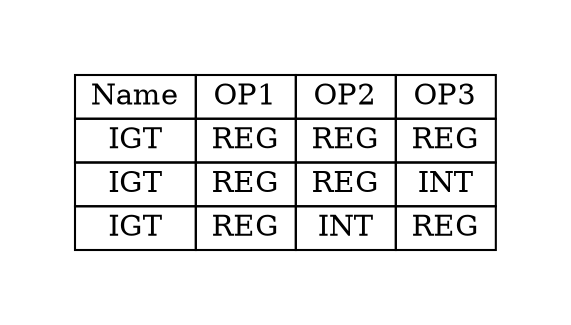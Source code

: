 digraph{
graph [pad="0.5", nodesep="0.5", ranksep="2" ]
node [shape=plain]
Foo [label=<
<table border="0" cellborder="1" cellspacing="0">
<tr><td> Name </td> <td> OP1 </td><td> OP2 </td><td> OP3 </td> </tr>
<tr><td> IGT </td><td> REG </td><td> REG </td><td> REG </td> </tr>
<tr><td> IGT </td><td> REG </td><td> REG </td><td> INT </td> </tr>
<tr><td> IGT </td><td> REG </td><td> INT </td><td> REG </td> </tr>
</table>>];
}
